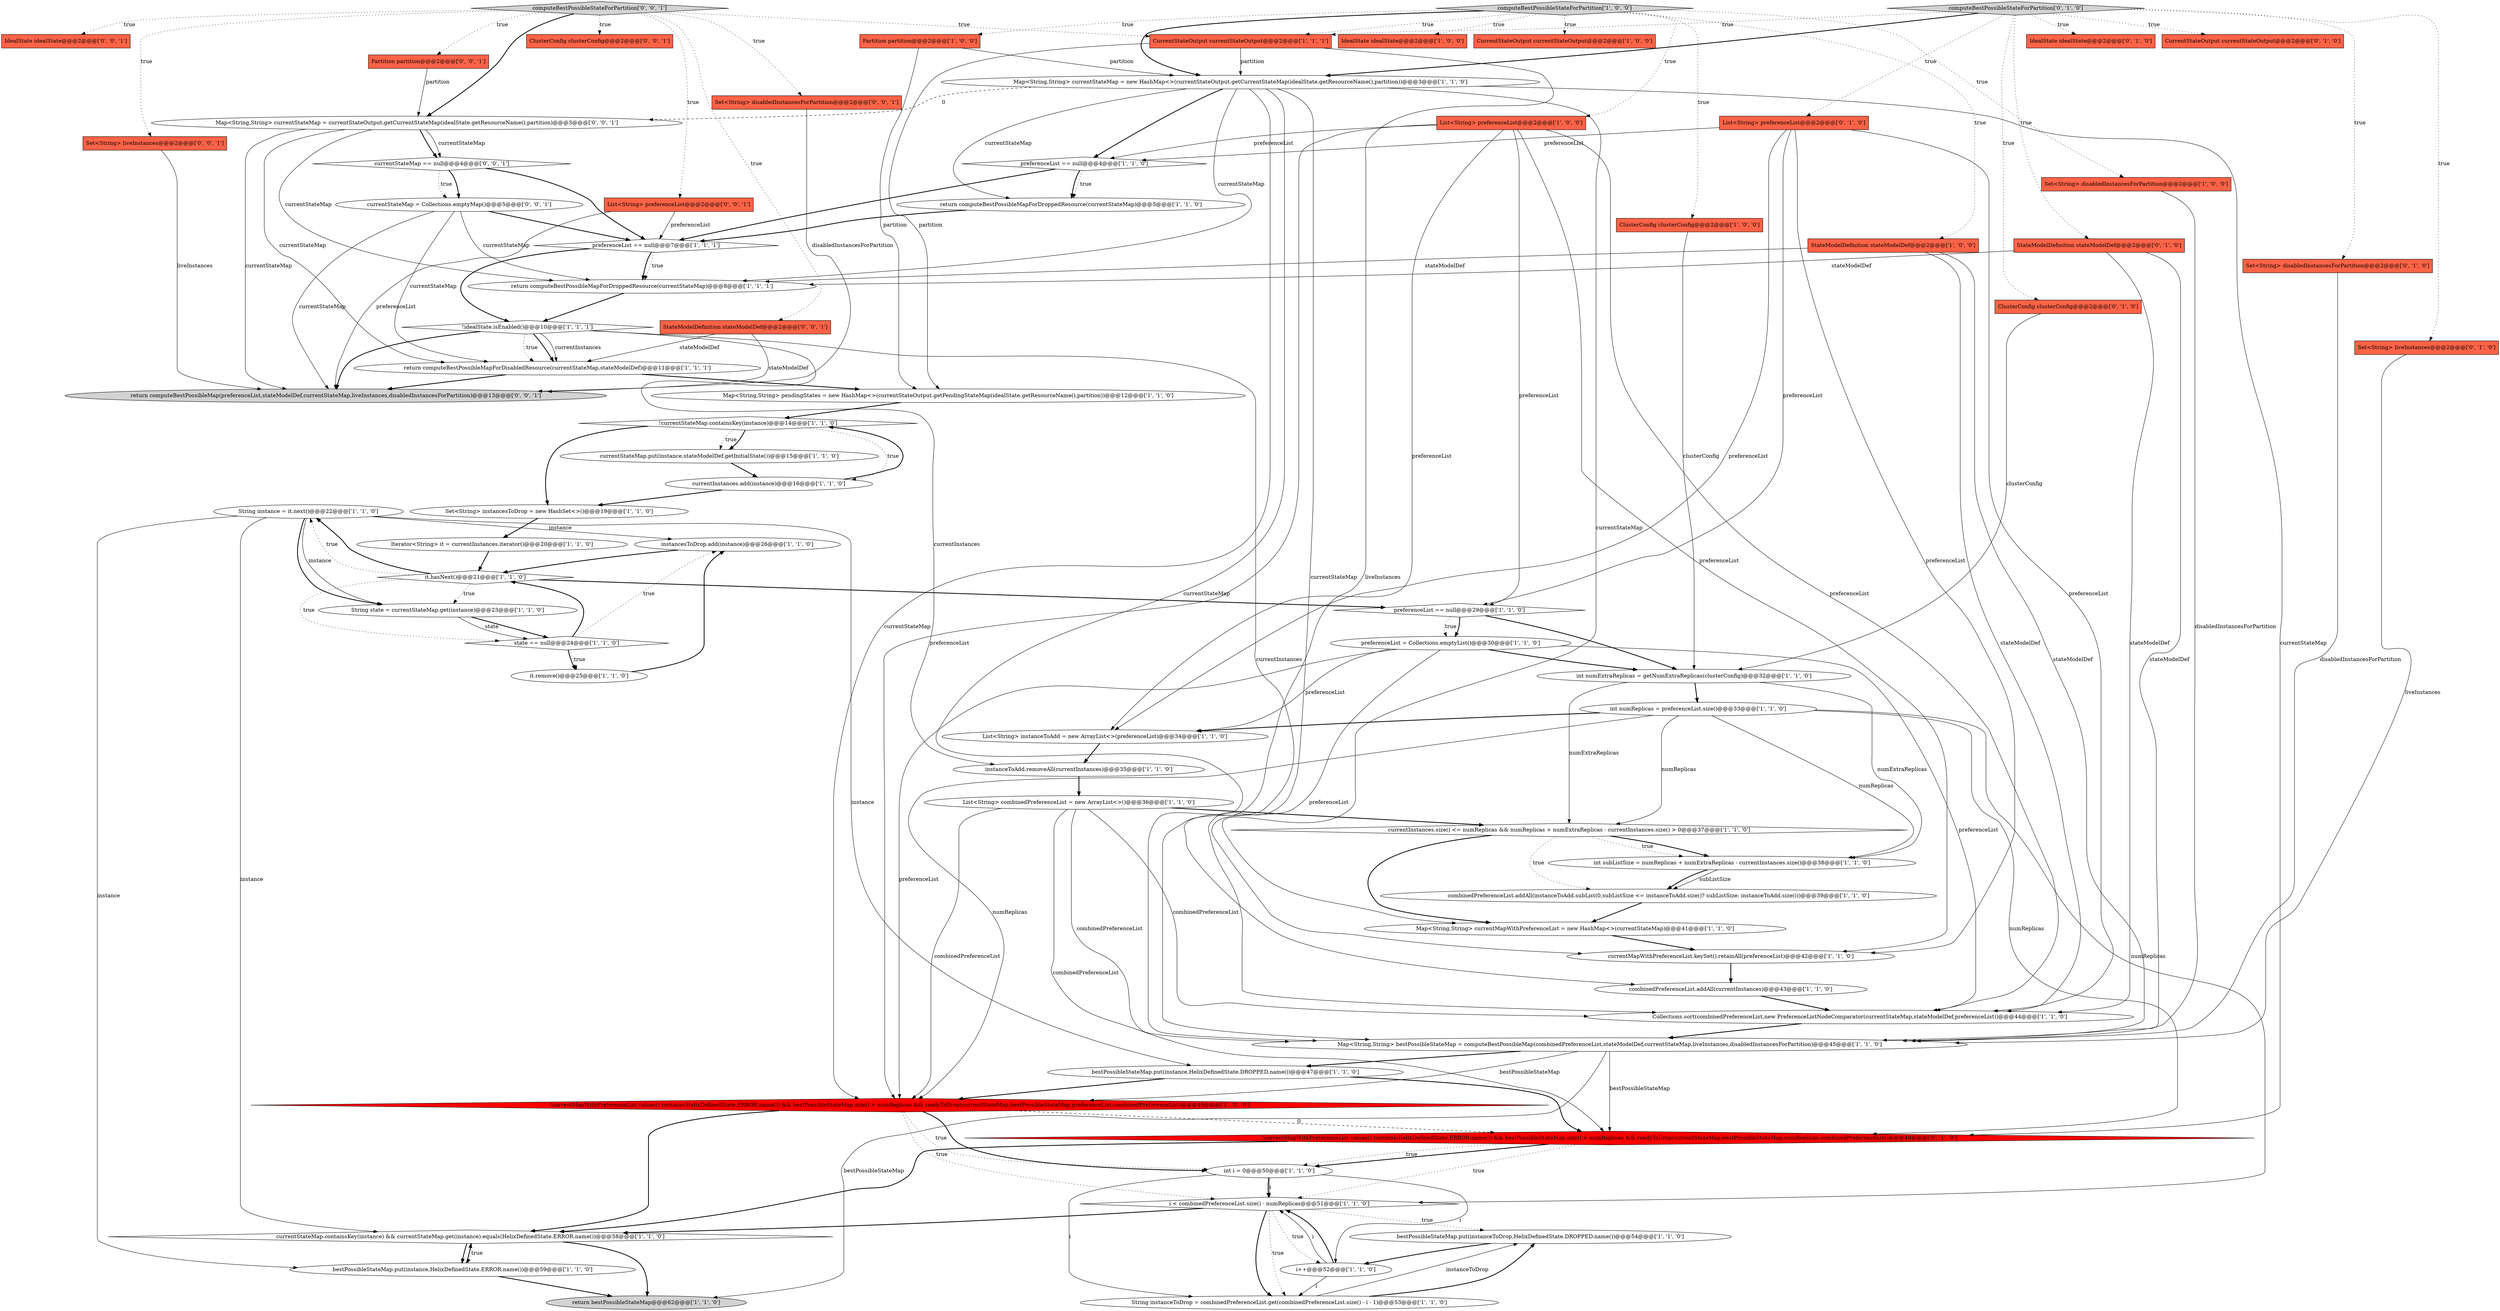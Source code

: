 digraph {
7 [style = filled, label = "instanceToAdd.removeAll(currentInstances)@@@35@@@['1', '1', '0']", fillcolor = white, shape = ellipse image = "AAA0AAABBB1BBB"];
20 [style = filled, label = "preferenceList == null@@@4@@@['1', '1', '0']", fillcolor = white, shape = diamond image = "AAA0AAABBB1BBB"];
59 [style = filled, label = "IdealState idealState@@@2@@@['0', '1', '0']", fillcolor = tomato, shape = box image = "AAA0AAABBB2BBB"];
26 [style = filled, label = "computeBestPossibleStateForPartition['1', '0', '0']", fillcolor = lightgray, shape = diamond image = "AAA0AAABBB1BBB"];
30 [style = filled, label = "state == null@@@24@@@['1', '1', '0']", fillcolor = white, shape = diamond image = "AAA0AAABBB1BBB"];
61 [style = filled, label = "computeBestPossibleStateForPartition['0', '1', '0']", fillcolor = lightgray, shape = diamond image = "AAA0AAABBB2BBB"];
66 [style = filled, label = "return computeBestPossibleMap(preferenceList,stateModelDef,currentStateMap,liveInstances,disabledInstancesForPartition)@@@13@@@['0', '0', '1']", fillcolor = lightgray, shape = ellipse image = "AAA0AAABBB3BBB"];
25 [style = filled, label = "return bestPossibleStateMap@@@62@@@['1', '1', '0']", fillcolor = lightgray, shape = ellipse image = "AAA0AAABBB1BBB"];
37 [style = filled, label = "combinedPreferenceList.addAll(instanceToAdd.subList(0,subListSize <= instanceToAdd.size()? subListSize: instanceToAdd.size()))@@@39@@@['1', '1', '0']", fillcolor = white, shape = ellipse image = "AAA0AAABBB1BBB"];
12 [style = filled, label = "Iterator<String> it = currentInstances.iterator()@@@20@@@['1', '1', '0']", fillcolor = white, shape = ellipse image = "AAA0AAABBB1BBB"];
38 [style = filled, label = "return computeBestPossibleMapForDroppedResource(currentStateMap)@@@8@@@['1', '1', '1']", fillcolor = white, shape = ellipse image = "AAA0AAABBB1BBB"];
15 [style = filled, label = "int subListSize = numReplicas + numExtraReplicas - currentInstances.size()@@@38@@@['1', '1', '0']", fillcolor = white, shape = ellipse image = "AAA0AAABBB1BBB"];
48 [style = filled, label = "int i = 0@@@50@@@['1', '1', '0']", fillcolor = white, shape = ellipse image = "AAA0AAABBB1BBB"];
57 [style = filled, label = "Set<String> disabledInstancesForPartition@@@2@@@['0', '1', '0']", fillcolor = tomato, shape = box image = "AAA0AAABBB2BBB"];
41 [style = filled, label = "combinedPreferenceList.addAll(currentInstances)@@@43@@@['1', '1', '0']", fillcolor = white, shape = ellipse image = "AAA0AAABBB1BBB"];
58 [style = filled, label = "ClusterConfig clusterConfig@@@2@@@['0', '1', '0']", fillcolor = tomato, shape = box image = "AAA0AAABBB2BBB"];
45 [style = filled, label = "CurrentStateOutput currentStateOutput@@@2@@@['1', '1', '1']", fillcolor = tomato, shape = box image = "AAA0AAABBB1BBB"];
35 [style = filled, label = "instancesToDrop.add(instance)@@@26@@@['1', '1', '0']", fillcolor = white, shape = ellipse image = "AAA0AAABBB1BBB"];
43 [style = filled, label = "StateModelDefinition stateModelDef@@@2@@@['1', '0', '0']", fillcolor = tomato, shape = box image = "AAA0AAABBB1BBB"];
39 [style = filled, label = "currentMapWithPreferenceList.keySet().retainAll(preferenceList)@@@42@@@['1', '1', '0']", fillcolor = white, shape = ellipse image = "AAA0AAABBB1BBB"];
68 [style = filled, label = "currentStateMap = Collections.emptyMap()@@@5@@@['0', '0', '1']", fillcolor = white, shape = ellipse image = "AAA0AAABBB3BBB"];
60 [style = filled, label = "CurrentStateOutput currentStateOutput@@@2@@@['0', '1', '0']", fillcolor = tomato, shape = box image = "AAA0AAABBB2BBB"];
5 [style = filled, label = "List<String> preferenceList@@@2@@@['1', '0', '0']", fillcolor = tomato, shape = box image = "AAA0AAABBB1BBB"];
22 [style = filled, label = "bestPossibleStateMap.put(instance,HelixDefinedState.DROPPED.name())@@@47@@@['1', '1', '0']", fillcolor = white, shape = ellipse image = "AAA0AAABBB1BBB"];
40 [style = filled, label = "preferenceList == null@@@7@@@['1', '1', '1']", fillcolor = white, shape = diamond image = "AAA0AAABBB1BBB"];
62 [style = filled, label = "IdealState idealState@@@2@@@['0', '0', '1']", fillcolor = tomato, shape = box image = "AAA0AAABBB3BBB"];
6 [style = filled, label = "currentStateMap.containsKey(instance) && currentStateMap.get(instance).equals(HelixDefinedState.ERROR.name())@@@58@@@['1', '1', '0']", fillcolor = white, shape = diamond image = "AAA0AAABBB1BBB"];
17 [style = filled, label = "List<String> instanceToAdd = new ArrayList<>(preferenceList)@@@34@@@['1', '1', '0']", fillcolor = white, shape = ellipse image = "AAA0AAABBB1BBB"];
29 [style = filled, label = "it.remove()@@@25@@@['1', '1', '0']", fillcolor = white, shape = ellipse image = "AAA0AAABBB1BBB"];
54 [style = filled, label = "List<String> preferenceList@@@2@@@['0', '1', '0']", fillcolor = tomato, shape = box image = "AAA0AAABBB2BBB"];
65 [style = filled, label = "Partition partition@@@2@@@['0', '0', '1']", fillcolor = tomato, shape = box image = "AAA0AAABBB3BBB"];
8 [style = filled, label = "currentInstances.size() <= numReplicas && numReplicas + numExtraReplicas - currentInstances.size() > 0@@@37@@@['1', '1', '0']", fillcolor = white, shape = diamond image = "AAA0AAABBB1BBB"];
47 [style = filled, label = "Set<String> instancesToDrop = new HashSet<>()@@@19@@@['1', '1', '0']", fillcolor = white, shape = ellipse image = "AAA0AAABBB1BBB"];
42 [style = filled, label = "preferenceList == null@@@29@@@['1', '1', '0']", fillcolor = white, shape = diamond image = "AAA0AAABBB1BBB"];
53 [style = filled, label = "Set<String> liveInstances@@@2@@@['0', '1', '0']", fillcolor = tomato, shape = box image = "AAA0AAABBB2BBB"];
63 [style = filled, label = "computeBestPossibleStateForPartition['0', '0', '1']", fillcolor = lightgray, shape = diamond image = "AAA0AAABBB3BBB"];
64 [style = filled, label = "Set<String> disabledInstancesForPartition@@@2@@@['0', '0', '1']", fillcolor = tomato, shape = box image = "AAA0AAABBB3BBB"];
44 [style = filled, label = "int numExtraReplicas = getNumExtraReplicas(clusterConfig)@@@32@@@['1', '1', '0']", fillcolor = white, shape = ellipse image = "AAA0AAABBB1BBB"];
2 [style = filled, label = "Collections.sort(combinedPreferenceList,new PreferenceListNodeComparator(currentStateMap,stateModelDef,preferenceList))@@@44@@@['1', '1', '0']", fillcolor = white, shape = ellipse image = "AAA0AAABBB1BBB"];
34 [style = filled, label = "Partition partition@@@2@@@['1', '0', '0']", fillcolor = tomato, shape = box image = "AAA0AAABBB1BBB"];
11 [style = filled, label = "Map<String,String> currentStateMap = new HashMap<>(currentStateOutput.getCurrentStateMap(idealState.getResourceName(),partition))@@@3@@@['1', '1', '0']", fillcolor = white, shape = ellipse image = "AAA0AAABBB1BBB"];
24 [style = filled, label = "bestPossibleStateMap.put(instanceToDrop,HelixDefinedState.DROPPED.name())@@@54@@@['1', '1', '0']", fillcolor = white, shape = ellipse image = "AAA0AAABBB1BBB"];
1 [style = filled, label = "String state = currentStateMap.get(instance)@@@23@@@['1', '1', '0']", fillcolor = white, shape = ellipse image = "AAA0AAABBB1BBB"];
67 [style = filled, label = "Set<String> liveInstances@@@2@@@['0', '0', '1']", fillcolor = tomato, shape = box image = "AAA0AAABBB3BBB"];
72 [style = filled, label = "ClusterConfig clusterConfig@@@2@@@['0', '0', '1']", fillcolor = tomato, shape = box image = "AAA0AAABBB3BBB"];
23 [style = filled, label = "Map<String,String> currentMapWithPreferenceList = new HashMap<>(currentStateMap)@@@41@@@['1', '1', '0']", fillcolor = white, shape = ellipse image = "AAA0AAABBB1BBB"];
52 [style = filled, label = "Map<String,String> pendingStates = new HashMap<>(currentStateOutput.getPendingStateMap(idealState.getResourceName(),partition))@@@12@@@['1', '1', '0']", fillcolor = white, shape = ellipse image = "AAA0AAABBB1BBB"];
27 [style = filled, label = "i < combinedPreferenceList.size() - numReplicas@@@51@@@['1', '1', '0']", fillcolor = white, shape = diamond image = "AAA0AAABBB1BBB"];
51 [style = filled, label = "return computeBestPossibleMapForDisabledResource(currentStateMap,stateModelDef)@@@11@@@['1', '1', '1']", fillcolor = white, shape = ellipse image = "AAA0AAABBB1BBB"];
10 [style = filled, label = "bestPossibleStateMap.put(instance,HelixDefinedState.ERROR.name())@@@59@@@['1', '1', '0']", fillcolor = white, shape = ellipse image = "AAA0AAABBB1BBB"];
71 [style = filled, label = "StateModelDefinition stateModelDef@@@2@@@['0', '0', '1']", fillcolor = tomato, shape = box image = "AAA0AAABBB3BBB"];
3 [style = filled, label = "String instance = it.next()@@@22@@@['1', '1', '0']", fillcolor = white, shape = ellipse image = "AAA0AAABBB1BBB"];
21 [style = filled, label = "return computeBestPossibleMapForDroppedResource(currentStateMap)@@@5@@@['1', '1', '0']", fillcolor = white, shape = ellipse image = "AAA0AAABBB1BBB"];
50 [style = filled, label = "preferenceList = Collections.emptyList()@@@30@@@['1', '1', '0']", fillcolor = white, shape = ellipse image = "AAA0AAABBB1BBB"];
0 [style = filled, label = "Map<String,String> bestPossibleStateMap = computeBestPossibleMap(combinedPreferenceList,stateModelDef,currentStateMap,liveInstances,disabledInstancesForPartition)@@@45@@@['1', '1', '0']", fillcolor = white, shape = ellipse image = "AAA0AAABBB1BBB"];
18 [style = filled, label = "IdealState idealState@@@2@@@['1', '0', '0']", fillcolor = tomato, shape = box image = "AAA0AAABBB1BBB"];
73 [style = filled, label = "List<String> preferenceList@@@2@@@['0', '0', '1']", fillcolor = tomato, shape = box image = "AAA0AAABBB3BBB"];
28 [style = filled, label = "Set<String> disabledInstancesForPartition@@@2@@@['1', '0', '0']", fillcolor = tomato, shape = box image = "AAA0AAABBB1BBB"];
4 [style = filled, label = "ClusterConfig clusterConfig@@@2@@@['1', '0', '0']", fillcolor = tomato, shape = box image = "AAA0AAABBB1BBB"];
56 [style = filled, label = "StateModelDefinition stateModelDef@@@2@@@['0', '1', '0']", fillcolor = tomato, shape = box image = "AAA0AAABBB2BBB"];
13 [style = filled, label = "it.hasNext()@@@21@@@['1', '1', '0']", fillcolor = white, shape = diamond image = "AAA0AAABBB1BBB"];
46 [style = filled, label = "!idealState.isEnabled()@@@10@@@['1', '1', '1']", fillcolor = white, shape = diamond image = "AAA0AAABBB1BBB"];
49 [style = filled, label = "currentInstances.add(instance)@@@16@@@['1', '1', '0']", fillcolor = white, shape = ellipse image = "AAA0AAABBB1BBB"];
9 [style = filled, label = "currentStateMap.put(instance,stateModelDef.getInitialState())@@@15@@@['1', '1', '0']", fillcolor = white, shape = ellipse image = "AAA0AAABBB1BBB"];
33 [style = filled, label = "!currentStateMap.containsKey(instance)@@@14@@@['1', '1', '0']", fillcolor = white, shape = diamond image = "AAA0AAABBB1BBB"];
55 [style = filled, label = "!currentMapWithPreferenceList.values().contains(HelixDefinedState.ERROR.name()) && bestPossibleStateMap.size() > numReplicas && readyToDrop(currentStateMap,bestPossibleStateMap,numReplicas,combinedPreferenceList)@@@49@@@['0', '1', '0']", fillcolor = red, shape = diamond image = "AAA1AAABBB2BBB"];
70 [style = filled, label = "Map<String,String> currentStateMap = currentStateOutput.getCurrentStateMap(idealState.getResourceName(),partition)@@@3@@@['0', '0', '1']", fillcolor = white, shape = ellipse image = "AAA0AAABBB3BBB"];
14 [style = filled, label = "CurrentStateOutput currentStateOutput@@@2@@@['1', '0', '0']", fillcolor = tomato, shape = box image = "AAA0AAABBB1BBB"];
31 [style = filled, label = "!currentMapWithPreferenceList.values().contains(HelixDefinedState.ERROR.name()) && bestPossibleStateMap.size() > numReplicas && readyToDrop(currentStateMap,bestPossibleStateMap,preferenceList,combinedPreferenceList)@@@49@@@['1', '0', '0']", fillcolor = red, shape = diamond image = "AAA1AAABBB1BBB"];
69 [style = filled, label = "currentStateMap == null@@@4@@@['0', '0', '1']", fillcolor = white, shape = diamond image = "AAA0AAABBB3BBB"];
16 [style = filled, label = "String instanceToDrop = combinedPreferenceList.get(combinedPreferenceList.size() - i - 1)@@@53@@@['1', '1', '0']", fillcolor = white, shape = ellipse image = "AAA0AAABBB1BBB"];
19 [style = filled, label = "int numReplicas = preferenceList.size()@@@33@@@['1', '1', '0']", fillcolor = white, shape = ellipse image = "AAA0AAABBB1BBB"];
32 [style = filled, label = "i++@@@52@@@['1', '1', '0']", fillcolor = white, shape = ellipse image = "AAA0AAABBB1BBB"];
36 [style = filled, label = "List<String> combinedPreferenceList = new ArrayList<>()@@@36@@@['1', '1', '0']", fillcolor = white, shape = ellipse image = "AAA0AAABBB1BBB"];
27->32 [style = dotted, label="true"];
30->13 [style = bold, label=""];
70->69 [style = bold, label=""];
28->0 [style = solid, label="disabledInstancesForPartition"];
11->70 [style = dashed, label="0"];
26->45 [style = dotted, label="true"];
51->66 [style = bold, label=""];
50->44 [style = bold, label=""];
70->66 [style = solid, label="currentStateMap"];
24->32 [style = bold, label=""];
44->19 [style = bold, label=""];
68->51 [style = solid, label="currentStateMap"];
5->39 [style = solid, label="preferenceList"];
16->24 [style = solid, label="instanceToDrop"];
63->71 [style = dotted, label="true"];
19->15 [style = solid, label="numReplicas"];
69->68 [style = bold, label=""];
40->38 [style = bold, label=""];
1->30 [style = bold, label=""];
48->27 [style = bold, label=""];
30->29 [style = bold, label=""];
3->1 [style = solid, label="instance"];
26->11 [style = bold, label=""];
8->37 [style = dotted, label="true"];
63->65 [style = dotted, label="true"];
43->38 [style = solid, label="stateModelDef"];
5->2 [style = solid, label="preferenceList"];
48->27 [style = solid, label="i"];
46->51 [style = bold, label=""];
55->48 [style = bold, label=""];
31->55 [style = dashed, label="0"];
46->7 [style = solid, label="currentInstances"];
42->44 [style = bold, label=""];
44->15 [style = solid, label="numExtraReplicas"];
31->6 [style = bold, label=""];
46->66 [style = bold, label=""];
5->31 [style = solid, label="preferenceList"];
50->2 [style = solid, label="preferenceList"];
31->48 [style = bold, label=""];
70->51 [style = solid, label="currentStateMap"];
26->28 [style = dotted, label="true"];
31->27 [style = dotted, label="true"];
50->31 [style = solid, label="preferenceList"];
5->42 [style = solid, label="preferenceList"];
19->31 [style = solid, label="numReplicas"];
36->55 [style = solid, label="combinedPreferenceList"];
54->20 [style = solid, label="preferenceList"];
26->4 [style = dotted, label="true"];
36->0 [style = solid, label="combinedPreferenceList"];
34->52 [style = solid, label="partition"];
55->48 [style = dotted, label="true"];
63->64 [style = dotted, label="true"];
11->21 [style = solid, label="currentStateMap"];
56->38 [style = solid, label="stateModelDef"];
61->11 [style = bold, label=""];
31->48 [style = dotted, label="true"];
53->0 [style = solid, label="liveInstances"];
8->23 [style = bold, label=""];
13->3 [style = dotted, label="true"];
61->53 [style = dotted, label="true"];
55->27 [style = dotted, label="true"];
3->22 [style = solid, label="instance"];
61->60 [style = dotted, label="true"];
19->8 [style = solid, label="numReplicas"];
27->24 [style = dotted, label="true"];
43->0 [style = solid, label="stateModelDef"];
27->16 [style = bold, label=""];
41->2 [style = bold, label=""];
36->31 [style = solid, label="combinedPreferenceList"];
54->17 [style = solid, label="preferenceList"];
15->37 [style = solid, label="subListSize"];
70->38 [style = solid, label="currentStateMap"];
26->43 [style = dotted, label="true"];
30->29 [style = dotted, label="true"];
0->55 [style = solid, label="bestPossibleStateMap"];
33->47 [style = bold, label=""];
10->25 [style = bold, label=""];
4->44 [style = solid, label="clusterConfig"];
11->38 [style = solid, label="currentStateMap"];
71->66 [style = solid, label="stateModelDef"];
26->14 [style = dotted, label="true"];
46->41 [style = solid, label="currentInstances"];
36->2 [style = solid, label="combinedPreferenceList"];
57->0 [style = solid, label="disabledInstancesForPartition"];
67->66 [style = solid, label="liveInstances"];
38->46 [style = bold, label=""];
39->41 [style = bold, label=""];
26->18 [style = dotted, label="true"];
29->35 [style = bold, label=""];
50->39 [style = solid, label="preferenceList"];
68->66 [style = solid, label="currentStateMap"];
54->39 [style = solid, label="preferenceList"];
56->2 [style = solid, label="stateModelDef"];
64->66 [style = solid, label="disabledInstancesForPartition"];
3->6 [style = solid, label="instance"];
0->25 [style = solid, label="bestPossibleStateMap"];
61->54 [style = dotted, label="true"];
46->51 [style = solid, label="currentInstances"];
8->15 [style = bold, label=""];
13->42 [style = bold, label=""];
3->1 [style = bold, label=""];
11->0 [style = solid, label="currentStateMap"];
52->33 [style = bold, label=""];
16->24 [style = bold, label=""];
48->32 [style = solid, label="i"];
61->56 [style = dotted, label="true"];
56->0 [style = solid, label="stateModelDef"];
73->66 [style = solid, label="preferenceList"];
22->55 [style = bold, label=""];
69->68 [style = dotted, label="true"];
8->15 [style = dotted, label="true"];
63->70 [style = bold, label=""];
32->27 [style = solid, label="i"];
19->55 [style = solid, label="numReplicas"];
48->16 [style = solid, label="i"];
32->27 [style = bold, label=""];
40->38 [style = dotted, label="true"];
33->9 [style = dotted, label="true"];
19->17 [style = bold, label=""];
33->49 [style = dotted, label="true"];
61->59 [style = dotted, label="true"];
51->52 [style = bold, label=""];
68->40 [style = bold, label=""];
45->52 [style = solid, label="partition"];
69->40 [style = bold, label=""];
10->6 [style = bold, label=""];
11->23 [style = solid, label="currentStateMap"];
70->69 [style = solid, label="currentStateMap"];
11->55 [style = solid, label="currentStateMap"];
6->10 [style = dotted, label="true"];
12->13 [style = bold, label=""];
61->58 [style = dotted, label="true"];
61->57 [style = dotted, label="true"];
2->0 [style = bold, label=""];
13->30 [style = dotted, label="true"];
3->10 [style = solid, label="instance"];
46->51 [style = dotted, label="true"];
63->62 [style = dotted, label="true"];
54->2 [style = solid, label="preferenceList"];
6->10 [style = bold, label=""];
23->39 [style = bold, label=""];
36->8 [style = bold, label=""];
55->6 [style = bold, label=""];
73->40 [style = solid, label="preferenceList"];
9->49 [style = bold, label=""];
58->44 [style = solid, label="clusterConfig"];
15->37 [style = bold, label=""];
7->36 [style = bold, label=""];
5->17 [style = solid, label="preferenceList"];
0->31 [style = solid, label="bestPossibleStateMap"];
27->16 [style = dotted, label="true"];
63->67 [style = dotted, label="true"];
1->30 [style = solid, label="state"];
45->0 [style = solid, label="liveInstances"];
65->70 [style = solid, label="partition"];
11->20 [style = bold, label=""];
32->16 [style = solid, label="i"];
42->50 [style = bold, label=""];
11->31 [style = solid, label="currentStateMap"];
43->2 [style = solid, label="stateModelDef"];
63->45 [style = dotted, label="true"];
42->50 [style = dotted, label="true"];
26->34 [style = dotted, label="true"];
47->12 [style = bold, label=""];
22->31 [style = bold, label=""];
5->20 [style = solid, label="preferenceList"];
20->21 [style = dotted, label="true"];
63->73 [style = dotted, label="true"];
33->9 [style = bold, label=""];
37->23 [style = bold, label=""];
3->35 [style = solid, label="instance"];
27->6 [style = bold, label=""];
45->11 [style = solid, label="partition"];
49->47 [style = bold, label=""];
40->46 [style = bold, label=""];
20->21 [style = bold, label=""];
17->7 [style = bold, label=""];
63->72 [style = dotted, label="true"];
13->1 [style = dotted, label="true"];
20->40 [style = bold, label=""];
54->42 [style = solid, label="preferenceList"];
13->3 [style = bold, label=""];
30->35 [style = dotted, label="true"];
11->2 [style = solid, label="currentStateMap"];
0->22 [style = bold, label=""];
49->33 [style = bold, label=""];
21->40 [style = bold, label=""];
61->45 [style = dotted, label="true"];
34->11 [style = solid, label="partition"];
71->51 [style = solid, label="stateModelDef"];
68->38 [style = solid, label="currentStateMap"];
35->13 [style = bold, label=""];
44->8 [style = solid, label="numExtraReplicas"];
26->5 [style = dotted, label="true"];
19->27 [style = solid, label="numReplicas"];
6->25 [style = bold, label=""];
50->17 [style = solid, label="preferenceList"];
}
